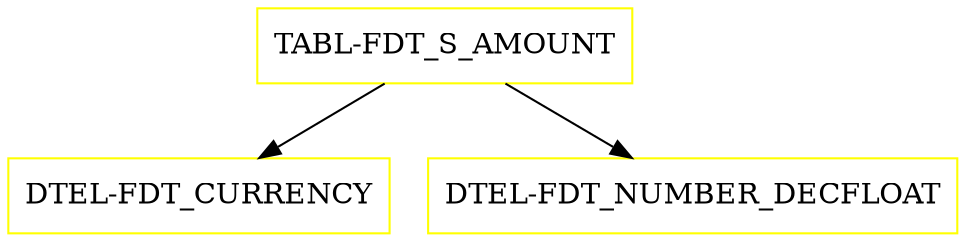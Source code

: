 digraph G {
  "TABL-FDT_S_AMOUNT" [shape=box,color=yellow];
  "DTEL-FDT_CURRENCY" [shape=box,color=yellow,URL="./DTEL_FDT_CURRENCY.html"];
  "DTEL-FDT_NUMBER_DECFLOAT" [shape=box,color=yellow,URL="./DTEL_FDT_NUMBER_DECFLOAT.html"];
  "TABL-FDT_S_AMOUNT" -> "DTEL-FDT_NUMBER_DECFLOAT";
  "TABL-FDT_S_AMOUNT" -> "DTEL-FDT_CURRENCY";
}

